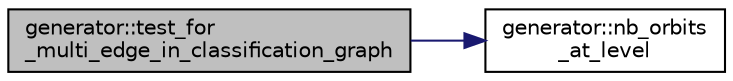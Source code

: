 digraph "generator::test_for_multi_edge_in_classification_graph"
{
  edge [fontname="Helvetica",fontsize="10",labelfontname="Helvetica",labelfontsize="10"];
  node [fontname="Helvetica",fontsize="10",shape=record];
  rankdir="LR";
  Node21300 [label="generator::test_for\l_multi_edge_in_classification_graph",height=0.2,width=0.4,color="black", fillcolor="grey75", style="filled", fontcolor="black"];
  Node21300 -> Node21301 [color="midnightblue",fontsize="10",style="solid",fontname="Helvetica"];
  Node21301 [label="generator::nb_orbits\l_at_level",height=0.2,width=0.4,color="black", fillcolor="white", style="filled",URL="$d7/d73/classgenerator.html#a020f3d8378448310d044a4a24fadf301"];
}
